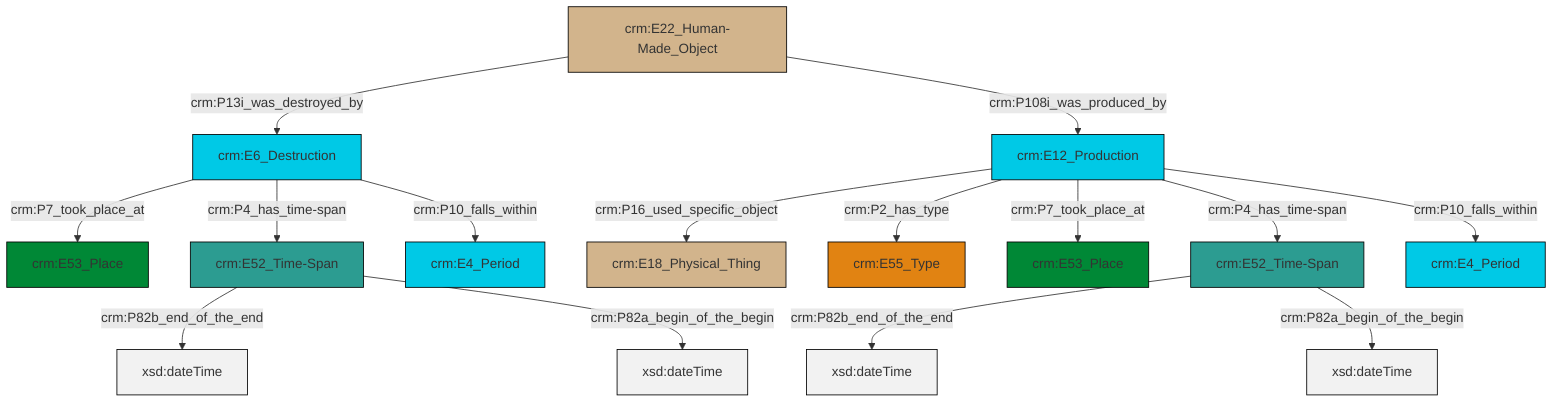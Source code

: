 graph TD
classDef Literal fill:#f2f2f2,stroke:#000000;
classDef CRM_Entity fill:#FFFFFF,stroke:#000000;
classDef Temporal_Entity fill:#00C9E6, stroke:#000000;
classDef Type fill:#E18312, stroke:#000000;
classDef Time-Span fill:#2C9C91, stroke:#000000;
classDef Appellation fill:#FFEB7F, stroke:#000000;
classDef Place fill:#008836, stroke:#000000;
classDef Persistent_Item fill:#B266B2, stroke:#000000;
classDef Conceptual_Object fill:#FFD700, stroke:#000000;
classDef Physical_Thing fill:#D2B48C, stroke:#000000;
classDef Actor fill:#f58aad, stroke:#000000;
classDef PC_Classes fill:#4ce600, stroke:#000000;
classDef Multi fill:#cccccc,stroke:#000000;

0["crm:E52_Time-Span"]:::Time-Span -->|crm:P82b_end_of_the_end| 1[xsd:dateTime]:::Literal
3["crm:E12_Production"]:::Temporal_Entity -->|crm:P16_used_specific_object| 7["crm:E18_Physical_Thing"]:::Physical_Thing
3["crm:E12_Production"]:::Temporal_Entity -->|crm:P2_has_type| 8["crm:E55_Type"]:::Type
10["crm:E52_Time-Span"]:::Time-Span -->|crm:P82b_end_of_the_end| 11[xsd:dateTime]:::Literal
3["crm:E12_Production"]:::Temporal_Entity -->|crm:P7_took_place_at| 15["crm:E53_Place"]:::Place
0["crm:E52_Time-Span"]:::Time-Span -->|crm:P82a_begin_of_the_begin| 16[xsd:dateTime]:::Literal
13["crm:E6_Destruction"]:::Temporal_Entity -->|crm:P7_took_place_at| 17["crm:E53_Place"]:::Place
13["crm:E6_Destruction"]:::Temporal_Entity -->|crm:P4_has_time-span| 10["crm:E52_Time-Span"]:::Time-Span
13["crm:E6_Destruction"]:::Temporal_Entity -->|crm:P10_falls_within| 5["crm:E4_Period"]:::Temporal_Entity
3["crm:E12_Production"]:::Temporal_Entity -->|crm:P4_has_time-span| 0["crm:E52_Time-Span"]:::Time-Span
19["crm:E22_Human-Made_Object"]:::Physical_Thing -->|crm:P13i_was_destroyed_by| 13["crm:E6_Destruction"]:::Temporal_Entity
19["crm:E22_Human-Made_Object"]:::Physical_Thing -->|crm:P108i_was_produced_by| 3["crm:E12_Production"]:::Temporal_Entity
3["crm:E12_Production"]:::Temporal_Entity -->|crm:P10_falls_within| 22["crm:E4_Period"]:::Temporal_Entity
10["crm:E52_Time-Span"]:::Time-Span -->|crm:P82a_begin_of_the_begin| 25[xsd:dateTime]:::Literal